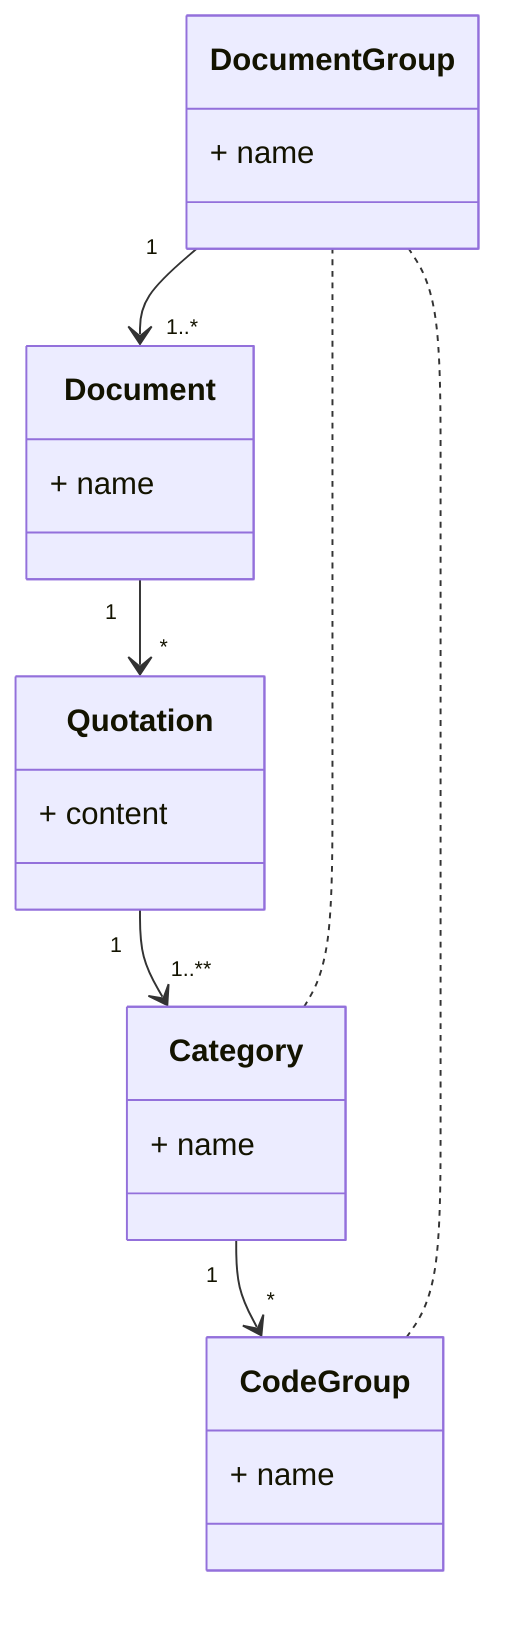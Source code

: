 %% https://mermaid-js.github.io/mermaid-live-editor

classDiagram
  DocumentGroup "1" --> "1..*" Document
  Document "1" --> "*" Quotation
  Quotation "1" --> "1..**" Category
  Category "1" --> "*" CodeGroup
  Category .. DocumentGroup
  CodeGroup .. DocumentGroup
  class DocumentGroup{
    + name
  }
	class Document{
    + name
	}
	class Quotation{
    + content
	}
	class Category{
    + name
	}
  class CodeGroup{
    + name
  }